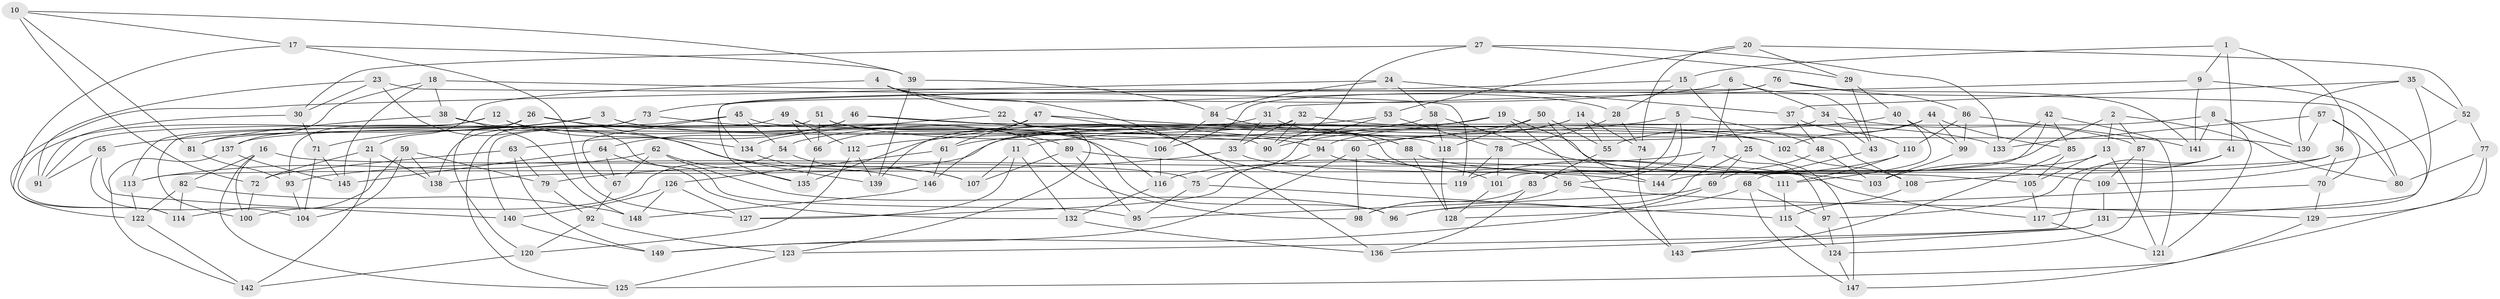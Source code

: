 // coarse degree distribution, {11: 0.05, 9: 0.05, 4: 0.4666666666666667, 8: 0.08333333333333333, 10: 0.13333333333333333, 5: 0.03333333333333333, 12: 0.016666666666666666, 6: 0.06666666666666667, 7: 0.06666666666666667, 3: 0.03333333333333333}
// Generated by graph-tools (version 1.1) at 2025/53/03/04/25 22:53:51]
// undirected, 149 vertices, 298 edges
graph export_dot {
  node [color=gray90,style=filled];
  1;
  2;
  3;
  4;
  5;
  6;
  7;
  8;
  9;
  10;
  11;
  12;
  13;
  14;
  15;
  16;
  17;
  18;
  19;
  20;
  21;
  22;
  23;
  24;
  25;
  26;
  27;
  28;
  29;
  30;
  31;
  32;
  33;
  34;
  35;
  36;
  37;
  38;
  39;
  40;
  41;
  42;
  43;
  44;
  45;
  46;
  47;
  48;
  49;
  50;
  51;
  52;
  53;
  54;
  55;
  56;
  57;
  58;
  59;
  60;
  61;
  62;
  63;
  64;
  65;
  66;
  67;
  68;
  69;
  70;
  71;
  72;
  73;
  74;
  75;
  76;
  77;
  78;
  79;
  80;
  81;
  82;
  83;
  84;
  85;
  86;
  87;
  88;
  89;
  90;
  91;
  92;
  93;
  94;
  95;
  96;
  97;
  98;
  99;
  100;
  101;
  102;
  103;
  104;
  105;
  106;
  107;
  108;
  109;
  110;
  111;
  112;
  113;
  114;
  115;
  116;
  117;
  118;
  119;
  120;
  121;
  122;
  123;
  124;
  125;
  126;
  127;
  128;
  129;
  130;
  131;
  132;
  133;
  134;
  135;
  136;
  137;
  138;
  139;
  140;
  141;
  142;
  143;
  144;
  145;
  146;
  147;
  148;
  149;
  1 -- 41;
  1 -- 15;
  1 -- 9;
  1 -- 36;
  2 -- 116;
  2 -- 87;
  2 -- 80;
  2 -- 13;
  3 -- 65;
  3 -- 71;
  3 -- 94;
  3 -- 98;
  4 -- 22;
  4 -- 136;
  4 -- 28;
  4 -- 21;
  5 -- 56;
  5 -- 83;
  5 -- 48;
  5 -- 11;
  6 -- 34;
  6 -- 7;
  6 -- 73;
  6 -- 43;
  7 -- 93;
  7 -- 97;
  7 -- 144;
  8 -- 138;
  8 -- 121;
  8 -- 130;
  8 -- 141;
  9 -- 131;
  9 -- 141;
  9 -- 31;
  10 -- 72;
  10 -- 17;
  10 -- 39;
  10 -- 81;
  11 -- 127;
  11 -- 132;
  11 -- 107;
  12 -- 114;
  12 -- 116;
  12 -- 134;
  12 -- 93;
  13 -- 144;
  13 -- 105;
  13 -- 121;
  14 -- 74;
  14 -- 60;
  14 -- 94;
  14 -- 55;
  15 -- 28;
  15 -- 25;
  15 -- 134;
  16 -- 75;
  16 -- 82;
  16 -- 100;
  16 -- 125;
  17 -- 127;
  17 -- 39;
  17 -- 114;
  18 -- 145;
  18 -- 38;
  18 -- 80;
  18 -- 137;
  19 -- 146;
  19 -- 90;
  19 -- 143;
  19 -- 103;
  20 -- 29;
  20 -- 52;
  20 -- 53;
  20 -- 74;
  21 -- 138;
  21 -- 142;
  21 -- 72;
  22 -- 56;
  22 -- 123;
  22 -- 134;
  23 -- 30;
  23 -- 119;
  23 -- 95;
  23 -- 91;
  24 -- 84;
  24 -- 122;
  24 -- 58;
  24 -- 37;
  25 -- 96;
  25 -- 69;
  25 -- 147;
  26 -- 113;
  26 -- 139;
  26 -- 120;
  26 -- 106;
  27 -- 133;
  27 -- 30;
  27 -- 90;
  27 -- 29;
  28 -- 74;
  28 -- 78;
  29 -- 43;
  29 -- 40;
  30 -- 91;
  30 -- 71;
  31 -- 139;
  31 -- 33;
  31 -- 88;
  32 -- 33;
  32 -- 81;
  32 -- 133;
  32 -- 90;
  33 -- 79;
  33 -- 144;
  34 -- 87;
  34 -- 54;
  34 -- 43;
  35 -- 117;
  35 -- 52;
  35 -- 37;
  35 -- 130;
  36 -- 108;
  36 -- 113;
  36 -- 70;
  37 -- 110;
  37 -- 48;
  38 -- 148;
  38 -- 107;
  38 -- 81;
  39 -- 139;
  39 -- 84;
  40 -- 99;
  40 -- 111;
  40 -- 61;
  41 -- 123;
  41 -- 97;
  41 -- 103;
  42 -- 133;
  42 -- 85;
  42 -- 121;
  42 -- 101;
  43 -- 68;
  44 -- 85;
  44 -- 55;
  44 -- 99;
  44 -- 102;
  45 -- 102;
  45 -- 140;
  45 -- 54;
  45 -- 67;
  46 -- 108;
  46 -- 90;
  46 -- 64;
  46 -- 63;
  47 -- 66;
  47 -- 119;
  47 -- 61;
  47 -- 118;
  48 -- 69;
  48 -- 103;
  49 -- 66;
  49 -- 112;
  49 -- 91;
  49 -- 130;
  50 -- 135;
  50 -- 118;
  50 -- 55;
  50 -- 144;
  51 -- 66;
  51 -- 102;
  51 -- 100;
  51 -- 96;
  52 -- 109;
  52 -- 77;
  53 -- 78;
  53 -- 75;
  53 -- 137;
  54 -- 107;
  54 -- 100;
  55 -- 83;
  56 -- 98;
  56 -- 129;
  57 -- 130;
  57 -- 80;
  57 -- 70;
  57 -- 133;
  58 -- 118;
  58 -- 112;
  58 -- 117;
  59 -- 114;
  59 -- 104;
  59 -- 79;
  59 -- 138;
  60 -- 149;
  60 -- 98;
  60 -- 101;
  61 -- 126;
  61 -- 146;
  62 -- 135;
  62 -- 67;
  62 -- 96;
  62 -- 113;
  63 -- 79;
  63 -- 149;
  63 -- 72;
  64 -- 145;
  64 -- 67;
  64 -- 132;
  65 -- 104;
  65 -- 91;
  65 -- 140;
  66 -- 135;
  67 -- 92;
  68 -- 96;
  68 -- 147;
  68 -- 97;
  69 -- 149;
  69 -- 95;
  70 -- 129;
  70 -- 128;
  71 -- 145;
  71 -- 104;
  72 -- 100;
  73 -- 125;
  73 -- 89;
  73 -- 138;
  74 -- 143;
  75 -- 115;
  75 -- 95;
  76 -- 135;
  76 -- 106;
  76 -- 86;
  76 -- 141;
  77 -- 125;
  77 -- 80;
  77 -- 129;
  78 -- 101;
  78 -- 119;
  79 -- 92;
  81 -- 93;
  82 -- 114;
  82 -- 148;
  82 -- 122;
  83 -- 136;
  83 -- 98;
  84 -- 88;
  84 -- 106;
  85 -- 143;
  85 -- 105;
  86 -- 110;
  86 -- 141;
  86 -- 99;
  87 -- 109;
  87 -- 124;
  88 -- 109;
  88 -- 128;
  89 -- 107;
  89 -- 95;
  89 -- 111;
  92 -- 123;
  92 -- 120;
  93 -- 104;
  94 -- 105;
  94 -- 127;
  97 -- 124;
  99 -- 103;
  101 -- 128;
  102 -- 108;
  105 -- 117;
  106 -- 116;
  108 -- 115;
  109 -- 131;
  110 -- 111;
  110 -- 119;
  111 -- 115;
  112 -- 139;
  112 -- 120;
  113 -- 122;
  115 -- 124;
  116 -- 132;
  117 -- 121;
  118 -- 128;
  120 -- 142;
  122 -- 142;
  123 -- 125;
  124 -- 147;
  126 -- 148;
  126 -- 140;
  126 -- 127;
  129 -- 147;
  131 -- 143;
  131 -- 136;
  132 -- 136;
  134 -- 146;
  137 -- 142;
  137 -- 145;
  140 -- 149;
  146 -- 148;
}
